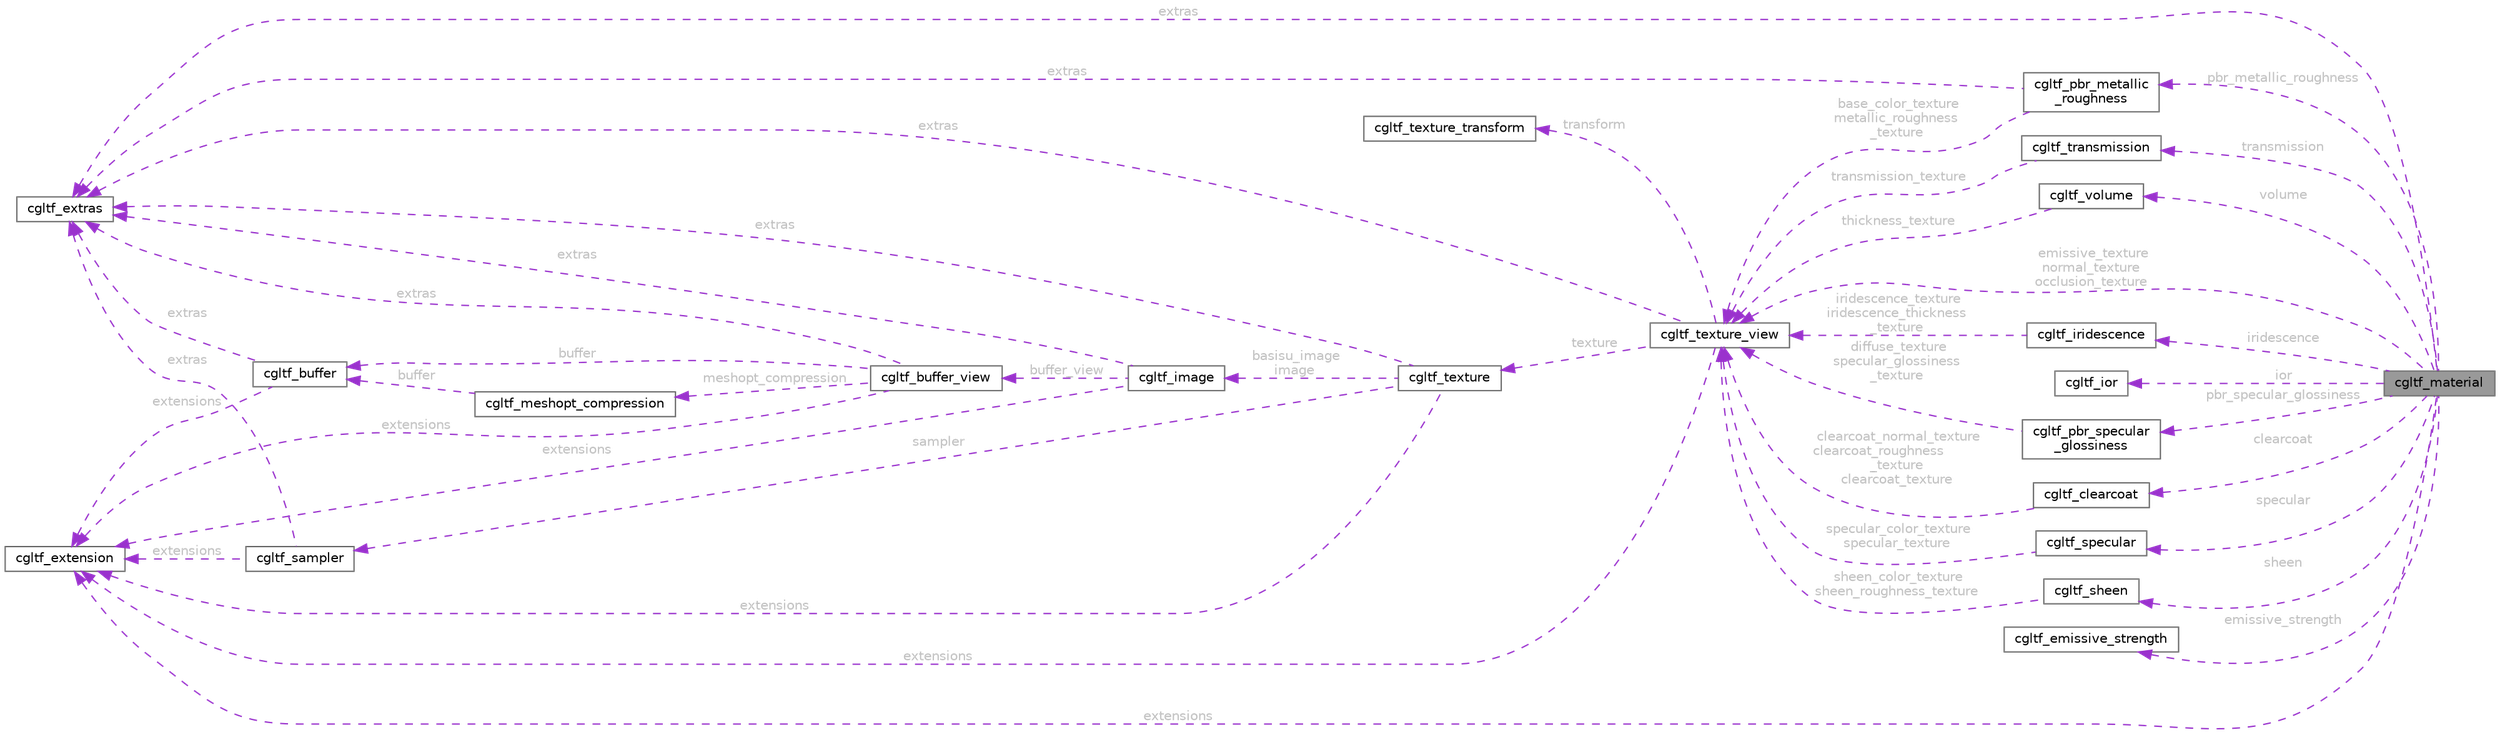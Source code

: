 digraph "cgltf_material"
{
 // LATEX_PDF_SIZE
  bgcolor="transparent";
  edge [fontname=Helvetica,fontsize=10,labelfontname=Helvetica,labelfontsize=10];
  node [fontname=Helvetica,fontsize=10,shape=box,height=0.2,width=0.4];
  rankdir="LR";
  Node1 [id="Node000001",label="cgltf_material",height=0.2,width=0.4,color="gray40", fillcolor="grey60", style="filled", fontcolor="black",tooltip=" "];
  Node2 -> Node1 [id="edge85_Node000001_Node000002",dir="back",color="darkorchid3",style="dashed",tooltip=" ",label=" pbr_metallic_roughness",fontcolor="grey" ];
  Node2 [id="Node000002",label="cgltf_pbr_metallic\l_roughness",height=0.2,width=0.4,color="gray40", fillcolor="white", style="filled",URL="$structcgltf__pbr__metallic__roughness.html",tooltip=" "];
  Node3 -> Node2 [id="edge86_Node000002_Node000003",dir="back",color="darkorchid3",style="dashed",tooltip=" ",label=" base_color_texture\nmetallic_roughness\l_texture",fontcolor="grey" ];
  Node3 [id="Node000003",label="cgltf_texture_view",height=0.2,width=0.4,color="gray40", fillcolor="white", style="filled",URL="$structcgltf__texture__view.html",tooltip=" "];
  Node4 -> Node3 [id="edge87_Node000003_Node000004",dir="back",color="darkorchid3",style="dashed",tooltip=" ",label=" texture",fontcolor="grey" ];
  Node4 [id="Node000004",label="cgltf_texture",height=0.2,width=0.4,color="gray40", fillcolor="white", style="filled",URL="$structcgltf__texture.html",tooltip=" "];
  Node5 -> Node4 [id="edge88_Node000004_Node000005",dir="back",color="darkorchid3",style="dashed",tooltip=" ",label=" basisu_image\nimage",fontcolor="grey" ];
  Node5 [id="Node000005",label="cgltf_image",height=0.2,width=0.4,color="gray40", fillcolor="white", style="filled",URL="$structcgltf__image.html",tooltip=" "];
  Node6 -> Node5 [id="edge89_Node000005_Node000006",dir="back",color="darkorchid3",style="dashed",tooltip=" ",label=" buffer_view",fontcolor="grey" ];
  Node6 [id="Node000006",label="cgltf_buffer_view",height=0.2,width=0.4,color="gray40", fillcolor="white", style="filled",URL="$structcgltf__buffer__view.html",tooltip=" "];
  Node7 -> Node6 [id="edge90_Node000006_Node000007",dir="back",color="darkorchid3",style="dashed",tooltip=" ",label=" buffer",fontcolor="grey" ];
  Node7 [id="Node000007",label="cgltf_buffer",height=0.2,width=0.4,color="gray40", fillcolor="white", style="filled",URL="$structcgltf__buffer.html",tooltip=" "];
  Node8 -> Node7 [id="edge91_Node000007_Node000008",dir="back",color="darkorchid3",style="dashed",tooltip=" ",label=" extras",fontcolor="grey" ];
  Node8 [id="Node000008",label="cgltf_extras",height=0.2,width=0.4,color="gray40", fillcolor="white", style="filled",URL="$structcgltf__extras.html",tooltip=" "];
  Node9 -> Node7 [id="edge92_Node000007_Node000009",dir="back",color="darkorchid3",style="dashed",tooltip=" ",label=" extensions",fontcolor="grey" ];
  Node9 [id="Node000009",label="cgltf_extension",height=0.2,width=0.4,color="gray40", fillcolor="white", style="filled",URL="$structcgltf__extension.html",tooltip=" "];
  Node10 -> Node6 [id="edge93_Node000006_Node000010",dir="back",color="darkorchid3",style="dashed",tooltip=" ",label=" meshopt_compression",fontcolor="grey" ];
  Node10 [id="Node000010",label="cgltf_meshopt_compression",height=0.2,width=0.4,color="gray40", fillcolor="white", style="filled",URL="$structcgltf__meshopt__compression.html",tooltip=" "];
  Node7 -> Node10 [id="edge94_Node000010_Node000007",dir="back",color="darkorchid3",style="dashed",tooltip=" ",label=" buffer",fontcolor="grey" ];
  Node8 -> Node6 [id="edge95_Node000006_Node000008",dir="back",color="darkorchid3",style="dashed",tooltip=" ",label=" extras",fontcolor="grey" ];
  Node9 -> Node6 [id="edge96_Node000006_Node000009",dir="back",color="darkorchid3",style="dashed",tooltip=" ",label=" extensions",fontcolor="grey" ];
  Node8 -> Node5 [id="edge97_Node000005_Node000008",dir="back",color="darkorchid3",style="dashed",tooltip=" ",label=" extras",fontcolor="grey" ];
  Node9 -> Node5 [id="edge98_Node000005_Node000009",dir="back",color="darkorchid3",style="dashed",tooltip=" ",label=" extensions",fontcolor="grey" ];
  Node11 -> Node4 [id="edge99_Node000004_Node000011",dir="back",color="darkorchid3",style="dashed",tooltip=" ",label=" sampler",fontcolor="grey" ];
  Node11 [id="Node000011",label="cgltf_sampler",height=0.2,width=0.4,color="gray40", fillcolor="white", style="filled",URL="$structcgltf__sampler.html",tooltip=" "];
  Node8 -> Node11 [id="edge100_Node000011_Node000008",dir="back",color="darkorchid3",style="dashed",tooltip=" ",label=" extras",fontcolor="grey" ];
  Node9 -> Node11 [id="edge101_Node000011_Node000009",dir="back",color="darkorchid3",style="dashed",tooltip=" ",label=" extensions",fontcolor="grey" ];
  Node8 -> Node4 [id="edge102_Node000004_Node000008",dir="back",color="darkorchid3",style="dashed",tooltip=" ",label=" extras",fontcolor="grey" ];
  Node9 -> Node4 [id="edge103_Node000004_Node000009",dir="back",color="darkorchid3",style="dashed",tooltip=" ",label=" extensions",fontcolor="grey" ];
  Node12 -> Node3 [id="edge104_Node000003_Node000012",dir="back",color="darkorchid3",style="dashed",tooltip=" ",label=" transform",fontcolor="grey" ];
  Node12 [id="Node000012",label="cgltf_texture_transform",height=0.2,width=0.4,color="gray40", fillcolor="white", style="filled",URL="$structcgltf__texture__transform.html",tooltip=" "];
  Node8 -> Node3 [id="edge105_Node000003_Node000008",dir="back",color="darkorchid3",style="dashed",tooltip=" ",label=" extras",fontcolor="grey" ];
  Node9 -> Node3 [id="edge106_Node000003_Node000009",dir="back",color="darkorchid3",style="dashed",tooltip=" ",label=" extensions",fontcolor="grey" ];
  Node8 -> Node2 [id="edge107_Node000002_Node000008",dir="back",color="darkorchid3",style="dashed",tooltip=" ",label=" extras",fontcolor="grey" ];
  Node13 -> Node1 [id="edge108_Node000001_Node000013",dir="back",color="darkorchid3",style="dashed",tooltip=" ",label=" pbr_specular_glossiness",fontcolor="grey" ];
  Node13 [id="Node000013",label="cgltf_pbr_specular\l_glossiness",height=0.2,width=0.4,color="gray40", fillcolor="white", style="filled",URL="$structcgltf__pbr__specular__glossiness.html",tooltip=" "];
  Node3 -> Node13 [id="edge109_Node000013_Node000003",dir="back",color="darkorchid3",style="dashed",tooltip=" ",label=" diffuse_texture\nspecular_glossiness\l_texture",fontcolor="grey" ];
  Node14 -> Node1 [id="edge110_Node000001_Node000014",dir="back",color="darkorchid3",style="dashed",tooltip=" ",label=" clearcoat",fontcolor="grey" ];
  Node14 [id="Node000014",label="cgltf_clearcoat",height=0.2,width=0.4,color="gray40", fillcolor="white", style="filled",URL="$structcgltf__clearcoat.html",tooltip=" "];
  Node3 -> Node14 [id="edge111_Node000014_Node000003",dir="back",color="darkorchid3",style="dashed",tooltip=" ",label=" clearcoat_normal_texture\nclearcoat_roughness\l_texture\nclearcoat_texture",fontcolor="grey" ];
  Node15 -> Node1 [id="edge112_Node000001_Node000015",dir="back",color="darkorchid3",style="dashed",tooltip=" ",label=" ior",fontcolor="grey" ];
  Node15 [id="Node000015",label="cgltf_ior",height=0.2,width=0.4,color="gray40", fillcolor="white", style="filled",URL="$structcgltf__ior.html",tooltip=" "];
  Node16 -> Node1 [id="edge113_Node000001_Node000016",dir="back",color="darkorchid3",style="dashed",tooltip=" ",label=" specular",fontcolor="grey" ];
  Node16 [id="Node000016",label="cgltf_specular",height=0.2,width=0.4,color="gray40", fillcolor="white", style="filled",URL="$structcgltf__specular.html",tooltip=" "];
  Node3 -> Node16 [id="edge114_Node000016_Node000003",dir="back",color="darkorchid3",style="dashed",tooltip=" ",label=" specular_color_texture\nspecular_texture",fontcolor="grey" ];
  Node17 -> Node1 [id="edge115_Node000001_Node000017",dir="back",color="darkorchid3",style="dashed",tooltip=" ",label=" sheen",fontcolor="grey" ];
  Node17 [id="Node000017",label="cgltf_sheen",height=0.2,width=0.4,color="gray40", fillcolor="white", style="filled",URL="$structcgltf__sheen.html",tooltip=" "];
  Node3 -> Node17 [id="edge116_Node000017_Node000003",dir="back",color="darkorchid3",style="dashed",tooltip=" ",label=" sheen_color_texture\nsheen_roughness_texture",fontcolor="grey" ];
  Node18 -> Node1 [id="edge117_Node000001_Node000018",dir="back",color="darkorchid3",style="dashed",tooltip=" ",label=" transmission",fontcolor="grey" ];
  Node18 [id="Node000018",label="cgltf_transmission",height=0.2,width=0.4,color="gray40", fillcolor="white", style="filled",URL="$structcgltf__transmission.html",tooltip=" "];
  Node3 -> Node18 [id="edge118_Node000018_Node000003",dir="back",color="darkorchid3",style="dashed",tooltip=" ",label=" transmission_texture",fontcolor="grey" ];
  Node19 -> Node1 [id="edge119_Node000001_Node000019",dir="back",color="darkorchid3",style="dashed",tooltip=" ",label=" volume",fontcolor="grey" ];
  Node19 [id="Node000019",label="cgltf_volume",height=0.2,width=0.4,color="gray40", fillcolor="white", style="filled",URL="$structcgltf__volume.html",tooltip=" "];
  Node3 -> Node19 [id="edge120_Node000019_Node000003",dir="back",color="darkorchid3",style="dashed",tooltip=" ",label=" thickness_texture",fontcolor="grey" ];
  Node20 -> Node1 [id="edge121_Node000001_Node000020",dir="back",color="darkorchid3",style="dashed",tooltip=" ",label=" emissive_strength",fontcolor="grey" ];
  Node20 [id="Node000020",label="cgltf_emissive_strength",height=0.2,width=0.4,color="gray40", fillcolor="white", style="filled",URL="$structcgltf__emissive__strength.html",tooltip=" "];
  Node21 -> Node1 [id="edge122_Node000001_Node000021",dir="back",color="darkorchid3",style="dashed",tooltip=" ",label=" iridescence",fontcolor="grey" ];
  Node21 [id="Node000021",label="cgltf_iridescence",height=0.2,width=0.4,color="gray40", fillcolor="white", style="filled",URL="$structcgltf__iridescence.html",tooltip=" "];
  Node3 -> Node21 [id="edge123_Node000021_Node000003",dir="back",color="darkorchid3",style="dashed",tooltip=" ",label=" iridescence_texture\niridescence_thickness\l_texture",fontcolor="grey" ];
  Node3 -> Node1 [id="edge124_Node000001_Node000003",dir="back",color="darkorchid3",style="dashed",tooltip=" ",label=" emissive_texture\nnormal_texture\nocclusion_texture",fontcolor="grey" ];
  Node8 -> Node1 [id="edge125_Node000001_Node000008",dir="back",color="darkorchid3",style="dashed",tooltip=" ",label=" extras",fontcolor="grey" ];
  Node9 -> Node1 [id="edge126_Node000001_Node000009",dir="back",color="darkorchid3",style="dashed",tooltip=" ",label=" extensions",fontcolor="grey" ];
}
